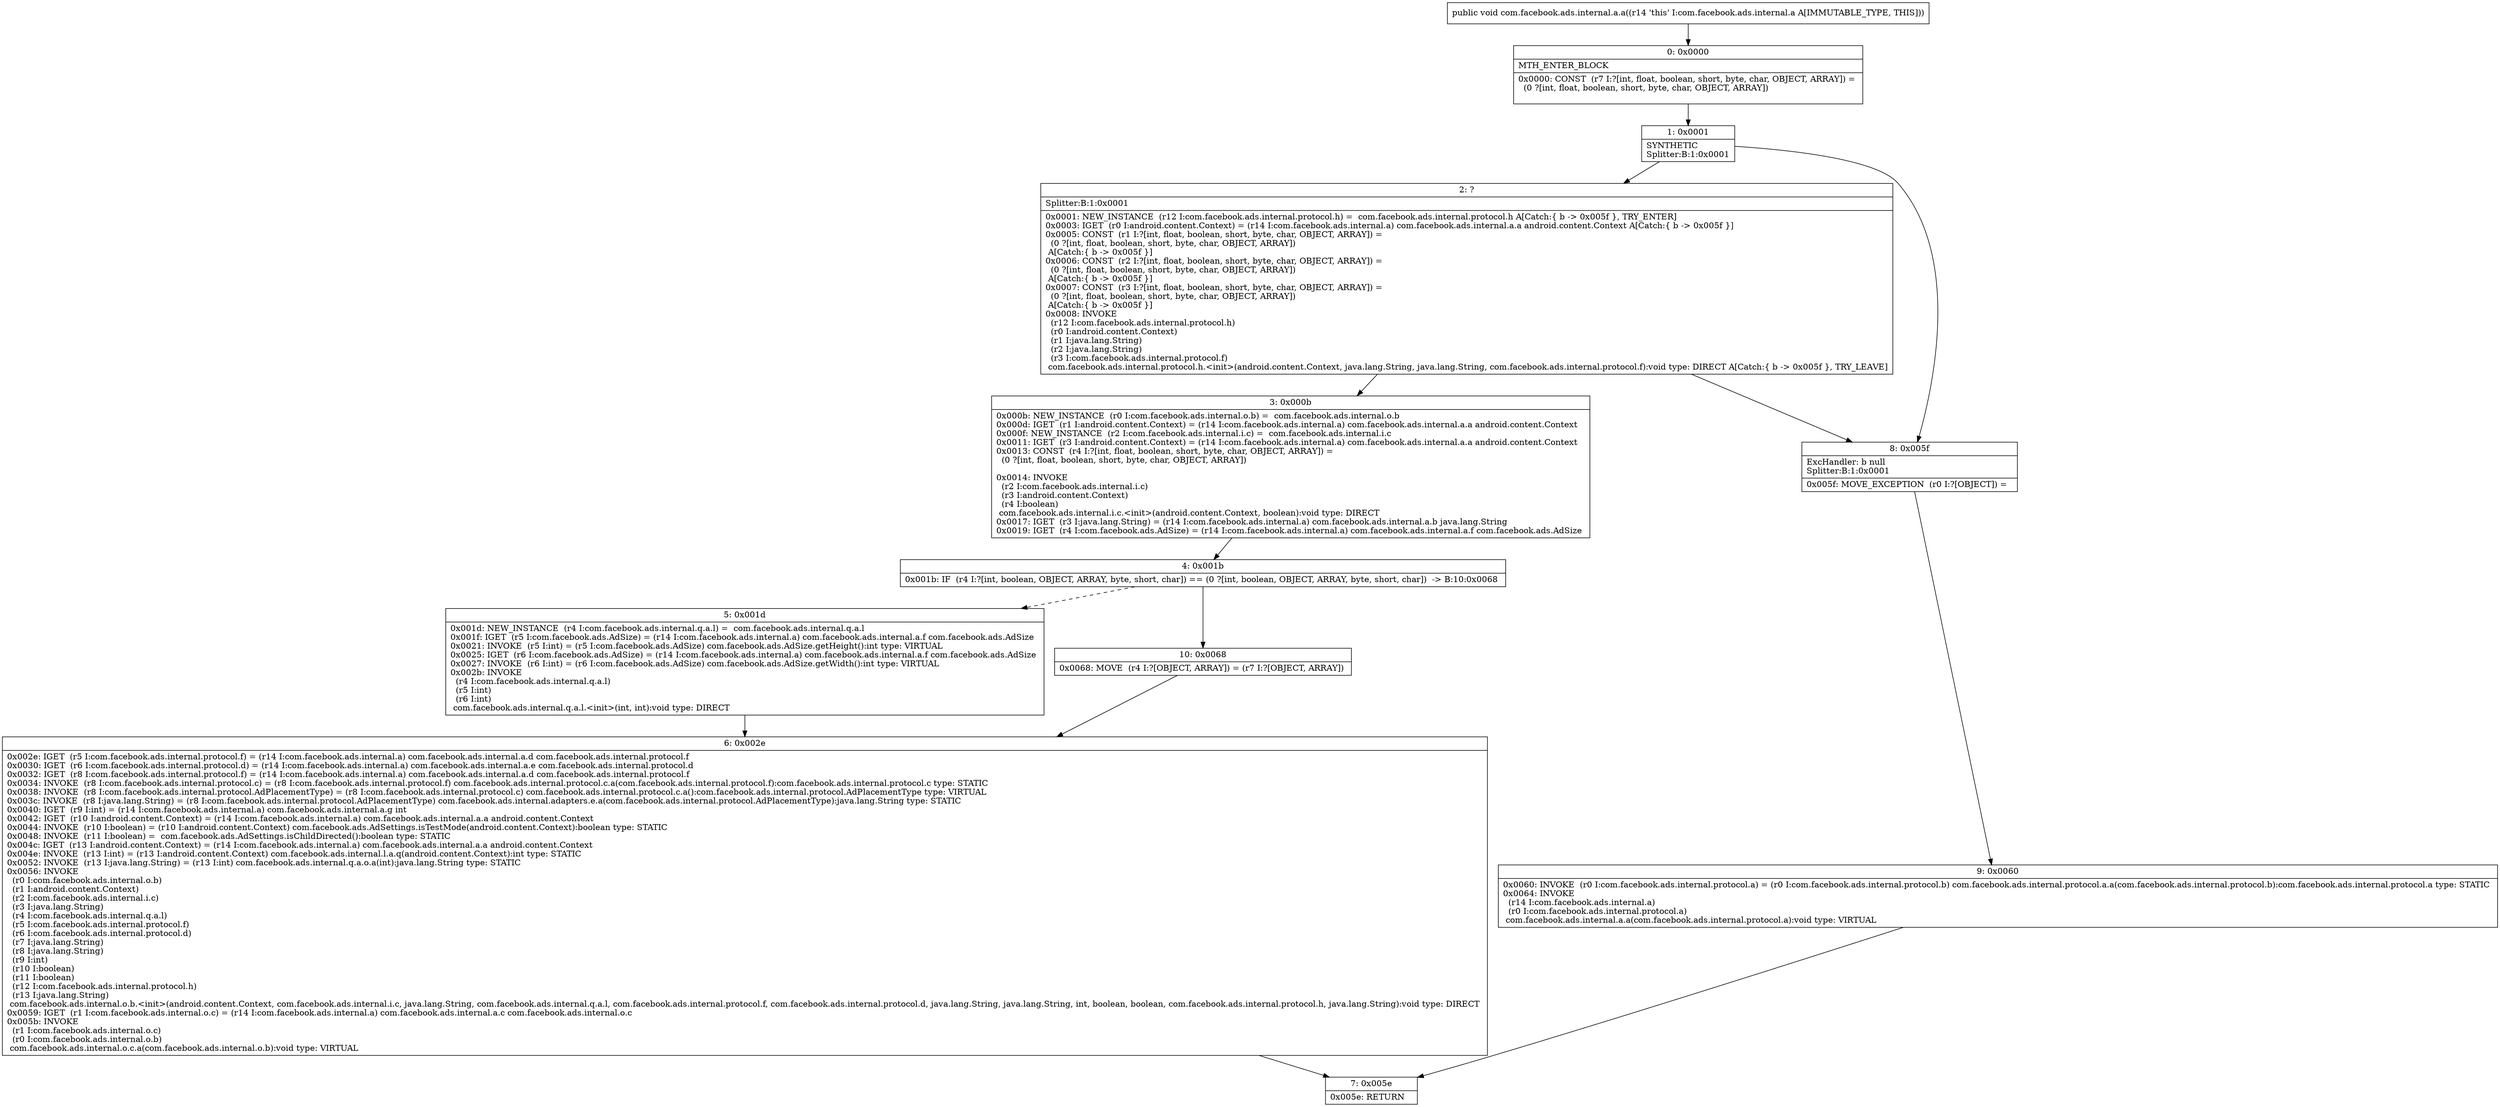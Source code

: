 digraph "CFG forcom.facebook.ads.internal.a.a()V" {
Node_0 [shape=record,label="{0\:\ 0x0000|MTH_ENTER_BLOCK\l|0x0000: CONST  (r7 I:?[int, float, boolean, short, byte, char, OBJECT, ARRAY]) = \l  (0 ?[int, float, boolean, short, byte, char, OBJECT, ARRAY])\l \l}"];
Node_1 [shape=record,label="{1\:\ 0x0001|SYNTHETIC\lSplitter:B:1:0x0001\l}"];
Node_2 [shape=record,label="{2\:\ ?|Splitter:B:1:0x0001\l|0x0001: NEW_INSTANCE  (r12 I:com.facebook.ads.internal.protocol.h) =  com.facebook.ads.internal.protocol.h A[Catch:\{ b \-\> 0x005f \}, TRY_ENTER]\l0x0003: IGET  (r0 I:android.content.Context) = (r14 I:com.facebook.ads.internal.a) com.facebook.ads.internal.a.a android.content.Context A[Catch:\{ b \-\> 0x005f \}]\l0x0005: CONST  (r1 I:?[int, float, boolean, short, byte, char, OBJECT, ARRAY]) = \l  (0 ?[int, float, boolean, short, byte, char, OBJECT, ARRAY])\l A[Catch:\{ b \-\> 0x005f \}]\l0x0006: CONST  (r2 I:?[int, float, boolean, short, byte, char, OBJECT, ARRAY]) = \l  (0 ?[int, float, boolean, short, byte, char, OBJECT, ARRAY])\l A[Catch:\{ b \-\> 0x005f \}]\l0x0007: CONST  (r3 I:?[int, float, boolean, short, byte, char, OBJECT, ARRAY]) = \l  (0 ?[int, float, boolean, short, byte, char, OBJECT, ARRAY])\l A[Catch:\{ b \-\> 0x005f \}]\l0x0008: INVOKE  \l  (r12 I:com.facebook.ads.internal.protocol.h)\l  (r0 I:android.content.Context)\l  (r1 I:java.lang.String)\l  (r2 I:java.lang.String)\l  (r3 I:com.facebook.ads.internal.protocol.f)\l com.facebook.ads.internal.protocol.h.\<init\>(android.content.Context, java.lang.String, java.lang.String, com.facebook.ads.internal.protocol.f):void type: DIRECT A[Catch:\{ b \-\> 0x005f \}, TRY_LEAVE]\l}"];
Node_3 [shape=record,label="{3\:\ 0x000b|0x000b: NEW_INSTANCE  (r0 I:com.facebook.ads.internal.o.b) =  com.facebook.ads.internal.o.b \l0x000d: IGET  (r1 I:android.content.Context) = (r14 I:com.facebook.ads.internal.a) com.facebook.ads.internal.a.a android.content.Context \l0x000f: NEW_INSTANCE  (r2 I:com.facebook.ads.internal.i.c) =  com.facebook.ads.internal.i.c \l0x0011: IGET  (r3 I:android.content.Context) = (r14 I:com.facebook.ads.internal.a) com.facebook.ads.internal.a.a android.content.Context \l0x0013: CONST  (r4 I:?[int, float, boolean, short, byte, char, OBJECT, ARRAY]) = \l  (0 ?[int, float, boolean, short, byte, char, OBJECT, ARRAY])\l \l0x0014: INVOKE  \l  (r2 I:com.facebook.ads.internal.i.c)\l  (r3 I:android.content.Context)\l  (r4 I:boolean)\l com.facebook.ads.internal.i.c.\<init\>(android.content.Context, boolean):void type: DIRECT \l0x0017: IGET  (r3 I:java.lang.String) = (r14 I:com.facebook.ads.internal.a) com.facebook.ads.internal.a.b java.lang.String \l0x0019: IGET  (r4 I:com.facebook.ads.AdSize) = (r14 I:com.facebook.ads.internal.a) com.facebook.ads.internal.a.f com.facebook.ads.AdSize \l}"];
Node_4 [shape=record,label="{4\:\ 0x001b|0x001b: IF  (r4 I:?[int, boolean, OBJECT, ARRAY, byte, short, char]) == (0 ?[int, boolean, OBJECT, ARRAY, byte, short, char])  \-\> B:10:0x0068 \l}"];
Node_5 [shape=record,label="{5\:\ 0x001d|0x001d: NEW_INSTANCE  (r4 I:com.facebook.ads.internal.q.a.l) =  com.facebook.ads.internal.q.a.l \l0x001f: IGET  (r5 I:com.facebook.ads.AdSize) = (r14 I:com.facebook.ads.internal.a) com.facebook.ads.internal.a.f com.facebook.ads.AdSize \l0x0021: INVOKE  (r5 I:int) = (r5 I:com.facebook.ads.AdSize) com.facebook.ads.AdSize.getHeight():int type: VIRTUAL \l0x0025: IGET  (r6 I:com.facebook.ads.AdSize) = (r14 I:com.facebook.ads.internal.a) com.facebook.ads.internal.a.f com.facebook.ads.AdSize \l0x0027: INVOKE  (r6 I:int) = (r6 I:com.facebook.ads.AdSize) com.facebook.ads.AdSize.getWidth():int type: VIRTUAL \l0x002b: INVOKE  \l  (r4 I:com.facebook.ads.internal.q.a.l)\l  (r5 I:int)\l  (r6 I:int)\l com.facebook.ads.internal.q.a.l.\<init\>(int, int):void type: DIRECT \l}"];
Node_6 [shape=record,label="{6\:\ 0x002e|0x002e: IGET  (r5 I:com.facebook.ads.internal.protocol.f) = (r14 I:com.facebook.ads.internal.a) com.facebook.ads.internal.a.d com.facebook.ads.internal.protocol.f \l0x0030: IGET  (r6 I:com.facebook.ads.internal.protocol.d) = (r14 I:com.facebook.ads.internal.a) com.facebook.ads.internal.a.e com.facebook.ads.internal.protocol.d \l0x0032: IGET  (r8 I:com.facebook.ads.internal.protocol.f) = (r14 I:com.facebook.ads.internal.a) com.facebook.ads.internal.a.d com.facebook.ads.internal.protocol.f \l0x0034: INVOKE  (r8 I:com.facebook.ads.internal.protocol.c) = (r8 I:com.facebook.ads.internal.protocol.f) com.facebook.ads.internal.protocol.c.a(com.facebook.ads.internal.protocol.f):com.facebook.ads.internal.protocol.c type: STATIC \l0x0038: INVOKE  (r8 I:com.facebook.ads.internal.protocol.AdPlacementType) = (r8 I:com.facebook.ads.internal.protocol.c) com.facebook.ads.internal.protocol.c.a():com.facebook.ads.internal.protocol.AdPlacementType type: VIRTUAL \l0x003c: INVOKE  (r8 I:java.lang.String) = (r8 I:com.facebook.ads.internal.protocol.AdPlacementType) com.facebook.ads.internal.adapters.e.a(com.facebook.ads.internal.protocol.AdPlacementType):java.lang.String type: STATIC \l0x0040: IGET  (r9 I:int) = (r14 I:com.facebook.ads.internal.a) com.facebook.ads.internal.a.g int \l0x0042: IGET  (r10 I:android.content.Context) = (r14 I:com.facebook.ads.internal.a) com.facebook.ads.internal.a.a android.content.Context \l0x0044: INVOKE  (r10 I:boolean) = (r10 I:android.content.Context) com.facebook.ads.AdSettings.isTestMode(android.content.Context):boolean type: STATIC \l0x0048: INVOKE  (r11 I:boolean) =  com.facebook.ads.AdSettings.isChildDirected():boolean type: STATIC \l0x004c: IGET  (r13 I:android.content.Context) = (r14 I:com.facebook.ads.internal.a) com.facebook.ads.internal.a.a android.content.Context \l0x004e: INVOKE  (r13 I:int) = (r13 I:android.content.Context) com.facebook.ads.internal.l.a.q(android.content.Context):int type: STATIC \l0x0052: INVOKE  (r13 I:java.lang.String) = (r13 I:int) com.facebook.ads.internal.q.a.o.a(int):java.lang.String type: STATIC \l0x0056: INVOKE  \l  (r0 I:com.facebook.ads.internal.o.b)\l  (r1 I:android.content.Context)\l  (r2 I:com.facebook.ads.internal.i.c)\l  (r3 I:java.lang.String)\l  (r4 I:com.facebook.ads.internal.q.a.l)\l  (r5 I:com.facebook.ads.internal.protocol.f)\l  (r6 I:com.facebook.ads.internal.protocol.d)\l  (r7 I:java.lang.String)\l  (r8 I:java.lang.String)\l  (r9 I:int)\l  (r10 I:boolean)\l  (r11 I:boolean)\l  (r12 I:com.facebook.ads.internal.protocol.h)\l  (r13 I:java.lang.String)\l com.facebook.ads.internal.o.b.\<init\>(android.content.Context, com.facebook.ads.internal.i.c, java.lang.String, com.facebook.ads.internal.q.a.l, com.facebook.ads.internal.protocol.f, com.facebook.ads.internal.protocol.d, java.lang.String, java.lang.String, int, boolean, boolean, com.facebook.ads.internal.protocol.h, java.lang.String):void type: DIRECT \l0x0059: IGET  (r1 I:com.facebook.ads.internal.o.c) = (r14 I:com.facebook.ads.internal.a) com.facebook.ads.internal.a.c com.facebook.ads.internal.o.c \l0x005b: INVOKE  \l  (r1 I:com.facebook.ads.internal.o.c)\l  (r0 I:com.facebook.ads.internal.o.b)\l com.facebook.ads.internal.o.c.a(com.facebook.ads.internal.o.b):void type: VIRTUAL \l}"];
Node_7 [shape=record,label="{7\:\ 0x005e|0x005e: RETURN   \l}"];
Node_8 [shape=record,label="{8\:\ 0x005f|ExcHandler: b null\lSplitter:B:1:0x0001\l|0x005f: MOVE_EXCEPTION  (r0 I:?[OBJECT]) =  \l}"];
Node_9 [shape=record,label="{9\:\ 0x0060|0x0060: INVOKE  (r0 I:com.facebook.ads.internal.protocol.a) = (r0 I:com.facebook.ads.internal.protocol.b) com.facebook.ads.internal.protocol.a.a(com.facebook.ads.internal.protocol.b):com.facebook.ads.internal.protocol.a type: STATIC \l0x0064: INVOKE  \l  (r14 I:com.facebook.ads.internal.a)\l  (r0 I:com.facebook.ads.internal.protocol.a)\l com.facebook.ads.internal.a.a(com.facebook.ads.internal.protocol.a):void type: VIRTUAL \l}"];
Node_10 [shape=record,label="{10\:\ 0x0068|0x0068: MOVE  (r4 I:?[OBJECT, ARRAY]) = (r7 I:?[OBJECT, ARRAY]) \l}"];
MethodNode[shape=record,label="{public void com.facebook.ads.internal.a.a((r14 'this' I:com.facebook.ads.internal.a A[IMMUTABLE_TYPE, THIS])) }"];
MethodNode -> Node_0;
Node_0 -> Node_1;
Node_1 -> Node_2;
Node_1 -> Node_8;
Node_2 -> Node_3;
Node_2 -> Node_8;
Node_3 -> Node_4;
Node_4 -> Node_5[style=dashed];
Node_4 -> Node_10;
Node_5 -> Node_6;
Node_6 -> Node_7;
Node_8 -> Node_9;
Node_9 -> Node_7;
Node_10 -> Node_6;
}

